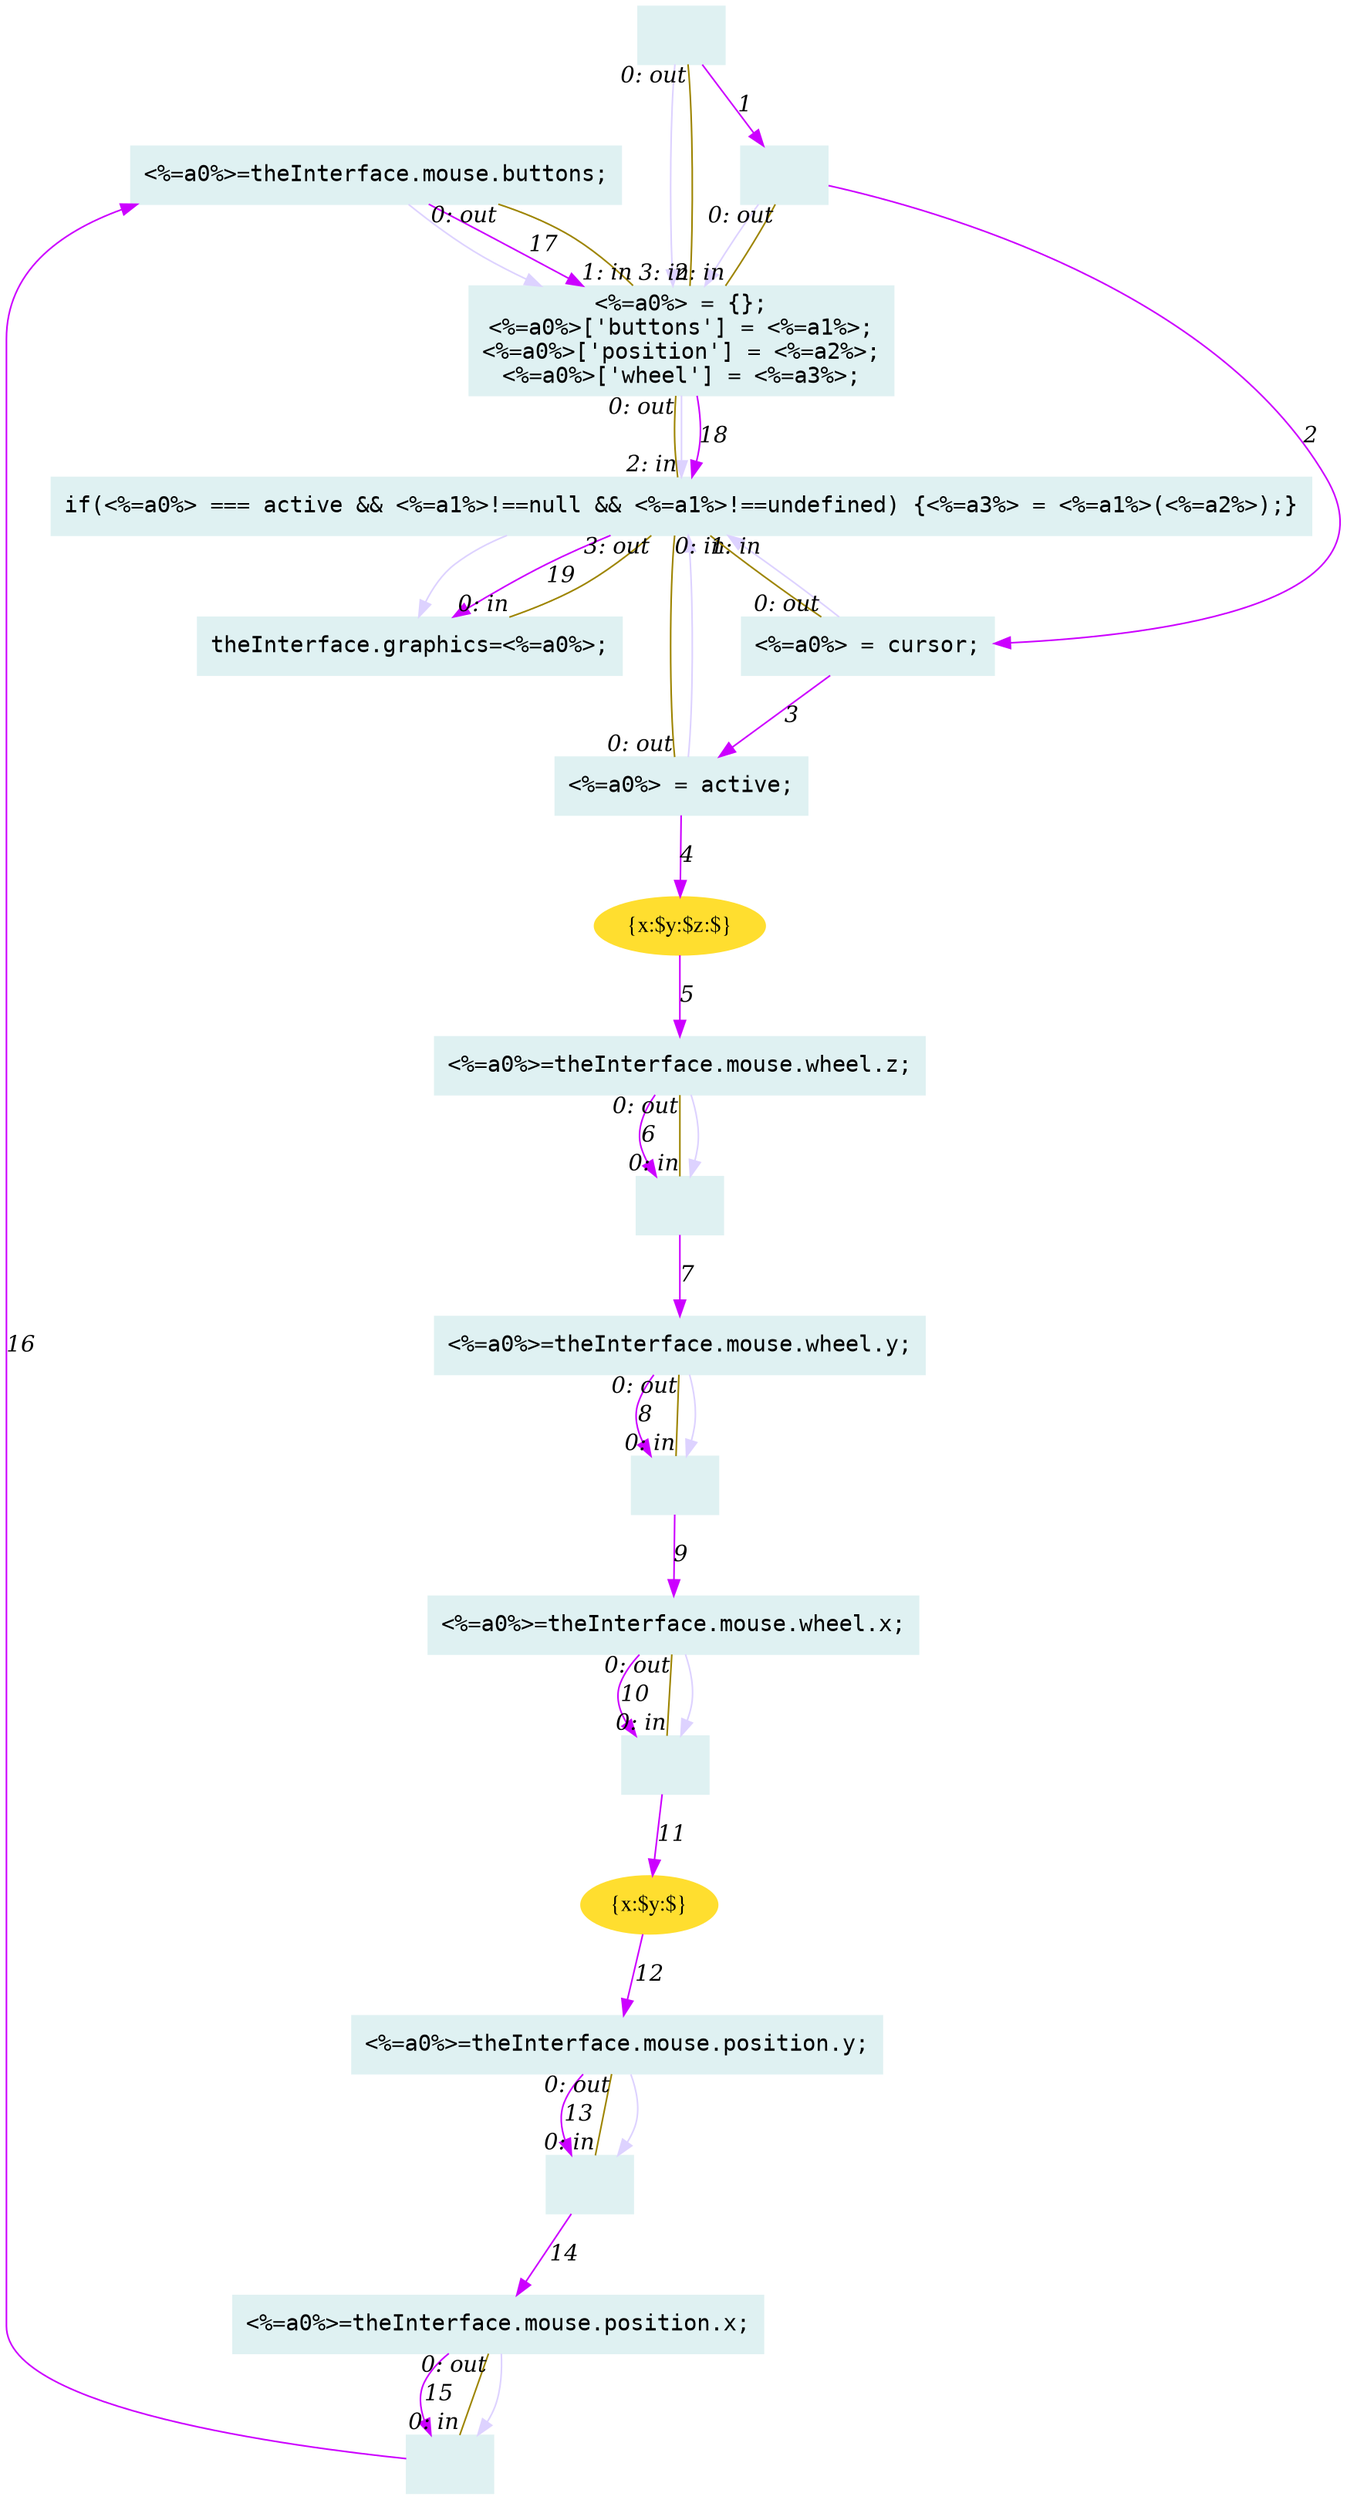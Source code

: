 digraph g{node_181 [shape="box", style="filled", color="#dff1f2", fontname="Courier", label="<%=a0%>=theInterface.mouse.buttons;
" ]
node_183 [shape="box", style="filled", color="#dff1f2", fontname="Courier", label="<%=a0%>=theInterface.mouse.position.x;
" ]
node_185 [shape="box", style="filled", color="#dff1f2", fontname="Courier", label="<%=a0%>=theInterface.mouse.position.y;
" ]
node_187 [shape="ellipse", style="filled", color="#ffde2f", fontname="Times", label="{x:$y:$}" ]
node_191 [shape="box", style="filled", color="#dff1f2", fontname="Courier", label="<%=a0%>=theInterface.mouse.wheel.x;
" ]
node_193 [shape="box", style="filled", color="#dff1f2", fontname="Courier", label="<%=a0%>=theInterface.mouse.wheel.y;
" ]
node_195 [shape="box", style="filled", color="#dff1f2", fontname="Courier", label="<%=a0%>=theInterface.mouse.wheel.z;
" ]
node_197 [shape="ellipse", style="filled", color="#ffde2f", fontname="Times", label="{x:$y:$z:$}" ]
node_207 [shape="box", style="filled", color="#dff1f2", fontname="Courier", label="theInterface.graphics=<%=a0%>;
" ]
node_241 [shape="box", style="filled", color="#dff1f2", fontname="Courier", label="<%=a0%> = active;
" ]
node_244 [shape="box", style="filled", color="#dff1f2", fontname="Courier", label="<%=a0%> = cursor;
" ]
node_246 [shape="box", style="filled", color="#dff1f2", fontname="Courier", label="if(<%=a0%> === active && <%=a1%>!==null && <%=a1%>!==undefined) {<%=a3%> = <%=a1%>(<%=a2%>);}
" ]
node_265 [shape="box", style="filled", color="#dff1f2", fontname="Courier", label="<%=a0%> = {};
<%=a0%>['buttons'] = <%=a1%>;
<%=a0%>['position'] = <%=a2%>;
<%=a0%>['wheel'] = <%=a3%>;
" ]
node_270 [shape="box", style="filled", color="#dff1f2", fontname="Courier", label="" ]
node_272 [shape="box", style="filled", color="#dff1f2", fontname="Courier", label="" ]
node_274 [shape="box", style="filled", color="#dff1f2", fontname="Courier", label="" ]
node_276 [shape="box", style="filled", color="#dff1f2", fontname="Courier", label="" ]
node_278 [shape="box", style="filled", color="#dff1f2", fontname="Courier", label="" ]
node_280 [shape="box", style="filled", color="#dff1f2", fontname="Courier", label="" ]
node_282 [shape="box", style="filled", color="#dff1f2", fontname="Courier", label="" ]
node_246 -> node_207 [dir=forward, arrowHead=normal, fontname="Times-Italic", arrowsize=1, color="#ddd2ff", label="",  headlabel="", taillabel="" ]
node_265 -> node_246 [dir=forward, arrowHead=normal, fontname="Times-Italic", arrowsize=1, color="#ddd2ff", label="",  headlabel="", taillabel="" ]
node_181 -> node_265 [dir=forward, arrowHead=normal, fontname="Times-Italic", arrowsize=1, color="#ddd2ff", label="",  headlabel="", taillabel="" ]
node_183 -> node_270 [dir=forward, arrowHead=normal, fontname="Times-Italic", arrowsize=1, color="#ddd2ff", label="",  headlabel="", taillabel="" ]
node_185 -> node_272 [dir=forward, arrowHead=normal, fontname="Times-Italic", arrowsize=1, color="#ddd2ff", label="",  headlabel="", taillabel="" ]
node_191 -> node_274 [dir=forward, arrowHead=normal, fontname="Times-Italic", arrowsize=1, color="#ddd2ff", label="",  headlabel="", taillabel="" ]
node_193 -> node_276 [dir=forward, arrowHead=normal, fontname="Times-Italic", arrowsize=1, color="#ddd2ff", label="",  headlabel="", taillabel="" ]
node_195 -> node_278 [dir=forward, arrowHead=normal, fontname="Times-Italic", arrowsize=1, color="#ddd2ff", label="",  headlabel="", taillabel="" ]
node_241 -> node_246 [dir=forward, arrowHead=normal, fontname="Times-Italic", arrowsize=1, color="#ddd2ff", label="",  headlabel="", taillabel="" ]
node_244 -> node_246 [dir=forward, arrowHead=normal, fontname="Times-Italic", arrowsize=1, color="#ddd2ff", label="",  headlabel="", taillabel="" ]
node_280 -> node_265 [dir=forward, arrowHead=normal, fontname="Times-Italic", arrowsize=1, color="#ddd2ff", label="",  headlabel="", taillabel="" ]
node_282 -> node_265 [dir=forward, arrowHead=normal, fontname="Times-Italic", arrowsize=1, color="#ddd2ff", label="",  headlabel="", taillabel="" ]
node_282 -> node_280 [dir=forward, arrowHead=normal, fontname="Times-Italic", arrowsize=1, color="#cc00ff", label="1",  headlabel="", taillabel="" ]
node_280 -> node_244 [dir=forward, arrowHead=normal, fontname="Times-Italic", arrowsize=1, color="#cc00ff", label="2",  headlabel="", taillabel="" ]
node_244 -> node_241 [dir=forward, arrowHead=normal, fontname="Times-Italic", arrowsize=1, color="#cc00ff", label="3",  headlabel="", taillabel="" ]
node_241 -> node_197 [dir=forward, arrowHead=normal, fontname="Times-Italic", arrowsize=1, color="#cc00ff", label="4",  headlabel="", taillabel="" ]
node_197 -> node_195 [dir=forward, arrowHead=normal, fontname="Times-Italic", arrowsize=1, color="#cc00ff", label="5",  headlabel="", taillabel="" ]
node_195 -> node_278 [dir=forward, arrowHead=normal, fontname="Times-Italic", arrowsize=1, color="#cc00ff", label="6",  headlabel="", taillabel="" ]
node_278 -> node_193 [dir=forward, arrowHead=normal, fontname="Times-Italic", arrowsize=1, color="#cc00ff", label="7",  headlabel="", taillabel="" ]
node_193 -> node_276 [dir=forward, arrowHead=normal, fontname="Times-Italic", arrowsize=1, color="#cc00ff", label="8",  headlabel="", taillabel="" ]
node_276 -> node_191 [dir=forward, arrowHead=normal, fontname="Times-Italic", arrowsize=1, color="#cc00ff", label="9",  headlabel="", taillabel="" ]
node_191 -> node_274 [dir=forward, arrowHead=normal, fontname="Times-Italic", arrowsize=1, color="#cc00ff", label="10",  headlabel="", taillabel="" ]
node_274 -> node_187 [dir=forward, arrowHead=normal, fontname="Times-Italic", arrowsize=1, color="#cc00ff", label="11",  headlabel="", taillabel="" ]
node_187 -> node_185 [dir=forward, arrowHead=normal, fontname="Times-Italic", arrowsize=1, color="#cc00ff", label="12",  headlabel="", taillabel="" ]
node_185 -> node_272 [dir=forward, arrowHead=normal, fontname="Times-Italic", arrowsize=1, color="#cc00ff", label="13",  headlabel="", taillabel="" ]
node_272 -> node_183 [dir=forward, arrowHead=normal, fontname="Times-Italic", arrowsize=1, color="#cc00ff", label="14",  headlabel="", taillabel="" ]
node_183 -> node_270 [dir=forward, arrowHead=normal, fontname="Times-Italic", arrowsize=1, color="#cc00ff", label="15",  headlabel="", taillabel="" ]
node_270 -> node_181 [dir=forward, arrowHead=normal, fontname="Times-Italic", arrowsize=1, color="#cc00ff", label="16",  headlabel="", taillabel="" ]
node_181 -> node_265 [dir=forward, arrowHead=normal, fontname="Times-Italic", arrowsize=1, color="#cc00ff", label="17",  headlabel="", taillabel="" ]
node_265 -> node_246 [dir=forward, arrowHead=normal, fontname="Times-Italic", arrowsize=1, color="#cc00ff", label="18",  headlabel="", taillabel="" ]
node_246 -> node_207 [dir=forward, arrowHead=normal, fontname="Times-Italic", arrowsize=1, color="#cc00ff", label="19",  headlabel="", taillabel="" ]
node_246 -> node_241 [dir=none, arrowHead=none, fontname="Times-Italic", arrowsize=1, color="#9d8400", label="",  headlabel="0: out", taillabel="0: in" ]
node_246 -> node_244 [dir=none, arrowHead=none, fontname="Times-Italic", arrowsize=1, color="#9d8400", label="",  headlabel="0: out", taillabel="1: in" ]
node_246 -> node_207 [dir=none, arrowHead=none, fontname="Times-Italic", arrowsize=1, color="#9d8400", label="",  headlabel="0: in", taillabel="3: out" ]
node_265 -> node_181 [dir=none, arrowHead=none, fontname="Times-Italic", arrowsize=1, color="#9d8400", label="",  headlabel="0: out", taillabel="1: in" ]
node_265 -> node_246 [dir=none, arrowHead=none, fontname="Times-Italic", arrowsize=1, color="#9d8400", label="",  headlabel="2: in", taillabel="0: out" ]
node_183 -> node_270 [dir=none, arrowHead=none, fontname="Times-Italic", arrowsize=1, color="#9d8400", label="",  headlabel="0: in", taillabel="0: out" ]
node_185 -> node_272 [dir=none, arrowHead=none, fontname="Times-Italic", arrowsize=1, color="#9d8400", label="",  headlabel="0: in", taillabel="0: out" ]
node_191 -> node_274 [dir=none, arrowHead=none, fontname="Times-Italic", arrowsize=1, color="#9d8400", label="",  headlabel="0: in", taillabel="0: out" ]
node_193 -> node_276 [dir=none, arrowHead=none, fontname="Times-Italic", arrowsize=1, color="#9d8400", label="",  headlabel="0: in", taillabel="0: out" ]
node_195 -> node_278 [dir=none, arrowHead=none, fontname="Times-Italic", arrowsize=1, color="#9d8400", label="",  headlabel="0: in", taillabel="0: out" ]
node_280 -> node_265 [dir=none, arrowHead=none, fontname="Times-Italic", arrowsize=1, color="#9d8400", label="",  headlabel="2: in", taillabel="0: out" ]
node_282 -> node_265 [dir=none, arrowHead=none, fontname="Times-Italic", arrowsize=1, color="#9d8400", label="",  headlabel="3: in", taillabel="0: out" ]
}